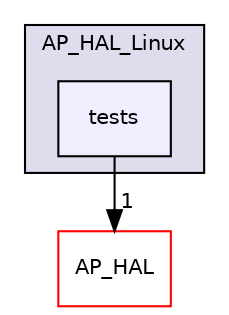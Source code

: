digraph "libraries/AP_HAL_Linux/tests" {
  compound=true
  node [ fontsize="10", fontname="Helvetica"];
  edge [ labelfontsize="10", labelfontname="Helvetica"];
  subgraph clusterdir_8368ee2f250655722bce4ae7bccd6615 {
    graph [ bgcolor="#ddddee", pencolor="black", label="AP_HAL_Linux" fontname="Helvetica", fontsize="10", URL="dir_8368ee2f250655722bce4ae7bccd6615.html"]
  dir_06218cf5c81093a4b22ebfd8376b11c9 [shape=box, label="tests", style="filled", fillcolor="#eeeeff", pencolor="black", URL="dir_06218cf5c81093a4b22ebfd8376b11c9.html"];
  }
  dir_1cbc10423b2512b31103883361e0123b [shape=box label="AP_HAL" fillcolor="white" style="filled" color="red" URL="dir_1cbc10423b2512b31103883361e0123b.html"];
  dir_06218cf5c81093a4b22ebfd8376b11c9->dir_1cbc10423b2512b31103883361e0123b [headlabel="1", labeldistance=1.5 headhref="dir_000082_000057.html"];
}
